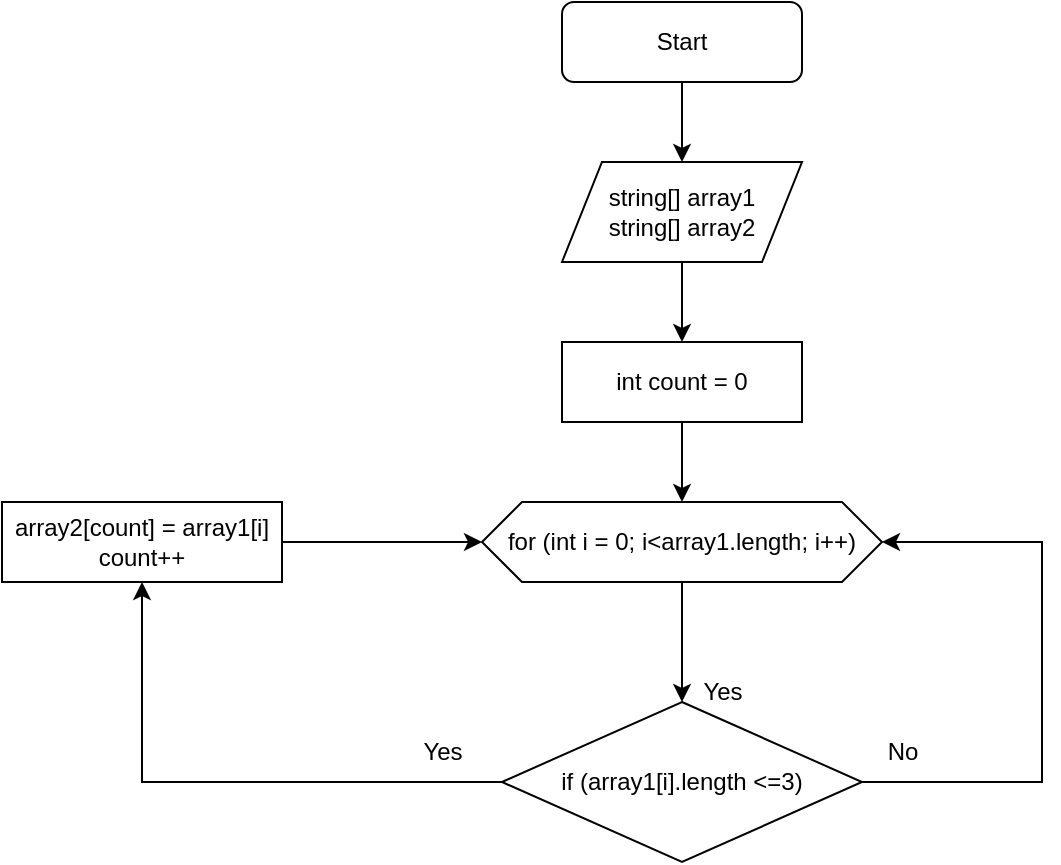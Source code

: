<mxfile version="20.3.0" type="device"><diagram id="C5RBs43oDa-KdzZeNtuy" name="Page-1"><mxGraphModel dx="1038" dy="479" grid="1" gridSize="10" guides="1" tooltips="1" connect="1" arrows="1" fold="1" page="1" pageScale="1" pageWidth="827" pageHeight="1169" math="0" shadow="0"><root><mxCell id="WIyWlLk6GJQsqaUBKTNV-0"/><mxCell id="WIyWlLk6GJQsqaUBKTNV-1" parent="WIyWlLk6GJQsqaUBKTNV-0"/><mxCell id="rtj7j0lQJgkV5a7I0RFd-2" value="" style="edgeStyle=orthogonalEdgeStyle;rounded=0;orthogonalLoop=1;jettySize=auto;html=1;" parent="WIyWlLk6GJQsqaUBKTNV-1" source="rtj7j0lQJgkV5a7I0RFd-0" target="rtj7j0lQJgkV5a7I0RFd-1" edge="1"><mxGeometry relative="1" as="geometry"/></mxCell><mxCell id="rtj7j0lQJgkV5a7I0RFd-0" value="Start" style="rounded=1;whiteSpace=wrap;html=1;" parent="WIyWlLk6GJQsqaUBKTNV-1" vertex="1"><mxGeometry x="320" y="30" width="120" height="40" as="geometry"/></mxCell><mxCell id="rtj7j0lQJgkV5a7I0RFd-4" value="" style="edgeStyle=orthogonalEdgeStyle;rounded=0;orthogonalLoop=1;jettySize=auto;html=1;" parent="WIyWlLk6GJQsqaUBKTNV-1" source="rtj7j0lQJgkV5a7I0RFd-1" target="rtj7j0lQJgkV5a7I0RFd-3" edge="1"><mxGeometry relative="1" as="geometry"/></mxCell><mxCell id="rtj7j0lQJgkV5a7I0RFd-1" value="string[] array1&lt;br&gt;string[] array2" style="shape=parallelogram;perimeter=parallelogramPerimeter;whiteSpace=wrap;html=1;fixedSize=1;" parent="WIyWlLk6GJQsqaUBKTNV-1" vertex="1"><mxGeometry x="320" y="110" width="120" height="50" as="geometry"/></mxCell><mxCell id="rtj7j0lQJgkV5a7I0RFd-6" value="" style="edgeStyle=orthogonalEdgeStyle;rounded=0;orthogonalLoop=1;jettySize=auto;html=1;" parent="WIyWlLk6GJQsqaUBKTNV-1" source="rtj7j0lQJgkV5a7I0RFd-3" target="rtj7j0lQJgkV5a7I0RFd-5" edge="1"><mxGeometry relative="1" as="geometry"/></mxCell><mxCell id="rtj7j0lQJgkV5a7I0RFd-3" value="int count = 0" style="rounded=0;whiteSpace=wrap;html=1;" parent="WIyWlLk6GJQsqaUBKTNV-1" vertex="1"><mxGeometry x="320" y="200" width="120" height="40" as="geometry"/></mxCell><mxCell id="rtj7j0lQJgkV5a7I0RFd-12" value="" style="edgeStyle=orthogonalEdgeStyle;rounded=0;orthogonalLoop=1;jettySize=auto;html=1;" parent="WIyWlLk6GJQsqaUBKTNV-1" source="rtj7j0lQJgkV5a7I0RFd-5" target="rtj7j0lQJgkV5a7I0RFd-7" edge="1"><mxGeometry relative="1" as="geometry"/></mxCell><mxCell id="rtj7j0lQJgkV5a7I0RFd-5" value="for (int i = 0; i&amp;lt;array1.length; i++)" style="shape=hexagon;perimeter=hexagonPerimeter2;whiteSpace=wrap;html=1;fixedSize=1;" parent="WIyWlLk6GJQsqaUBKTNV-1" vertex="1"><mxGeometry x="280" y="280" width="200" height="40" as="geometry"/></mxCell><mxCell id="Kx57XtFxyUSu55C63eLv-1" style="edgeStyle=orthogonalEdgeStyle;rounded=0;orthogonalLoop=1;jettySize=auto;html=1;entryX=0.5;entryY=1;entryDx=0;entryDy=0;exitX=0;exitY=0.5;exitDx=0;exitDy=0;" edge="1" parent="WIyWlLk6GJQsqaUBKTNV-1" source="rtj7j0lQJgkV5a7I0RFd-7" target="rtj7j0lQJgkV5a7I0RFd-11"><mxGeometry relative="1" as="geometry"><mxPoint x="380" y="470" as="sourcePoint"/><Array as="points"><mxPoint x="110" y="420"/></Array></mxGeometry></mxCell><mxCell id="Kx57XtFxyUSu55C63eLv-3" style="edgeStyle=orthogonalEdgeStyle;rounded=0;orthogonalLoop=1;jettySize=auto;html=1;entryX=1;entryY=0.5;entryDx=0;entryDy=0;exitX=1;exitY=0.5;exitDx=0;exitDy=0;" edge="1" parent="WIyWlLk6GJQsqaUBKTNV-1" source="rtj7j0lQJgkV5a7I0RFd-7" target="rtj7j0lQJgkV5a7I0RFd-5"><mxGeometry relative="1" as="geometry"><Array as="points"><mxPoint x="560" y="420"/><mxPoint x="560" y="300"/></Array></mxGeometry></mxCell><mxCell id="rtj7j0lQJgkV5a7I0RFd-7" value="if (array1[i].length &amp;lt;=3)" style="rhombus;whiteSpace=wrap;html=1;" parent="WIyWlLk6GJQsqaUBKTNV-1" vertex="1"><mxGeometry x="290" y="380" width="180" height="80" as="geometry"/></mxCell><mxCell id="rtj7j0lQJgkV5a7I0RFd-18" style="edgeStyle=orthogonalEdgeStyle;rounded=0;orthogonalLoop=1;jettySize=auto;html=1;exitX=1;exitY=0.5;exitDx=0;exitDy=0;entryX=0;entryY=0.5;entryDx=0;entryDy=0;" parent="WIyWlLk6GJQsqaUBKTNV-1" source="rtj7j0lQJgkV5a7I0RFd-11" target="rtj7j0lQJgkV5a7I0RFd-5" edge="1"><mxGeometry relative="1" as="geometry"/></mxCell><mxCell id="rtj7j0lQJgkV5a7I0RFd-11" value="array2[count] = array1[i]&lt;br&gt;count++" style="rounded=0;whiteSpace=wrap;html=1;" parent="WIyWlLk6GJQsqaUBKTNV-1" vertex="1"><mxGeometry x="40" y="280" width="140" height="40" as="geometry"/></mxCell><mxCell id="rtj7j0lQJgkV5a7I0RFd-23" value="No" style="text;html=1;align=center;verticalAlign=middle;resizable=0;points=[];autosize=1;strokeColor=none;fillColor=none;" parent="WIyWlLk6GJQsqaUBKTNV-1" vertex="1"><mxGeometry x="470" y="390" width="40" height="30" as="geometry"/></mxCell><mxCell id="rtj7j0lQJgkV5a7I0RFd-27" value="Yes" style="text;html=1;align=center;verticalAlign=middle;resizable=0;points=[];autosize=1;strokeColor=none;fillColor=none;" parent="WIyWlLk6GJQsqaUBKTNV-1" vertex="1"><mxGeometry x="240" y="390" width="40" height="30" as="geometry"/></mxCell><mxCell id="rtj7j0lQJgkV5a7I0RFd-29" value="Yes" style="text;html=1;align=center;verticalAlign=middle;resizable=0;points=[];autosize=1;strokeColor=none;fillColor=none;" parent="WIyWlLk6GJQsqaUBKTNV-1" vertex="1"><mxGeometry x="380" y="360" width="40" height="30" as="geometry"/></mxCell></root></mxGraphModel></diagram></mxfile>
